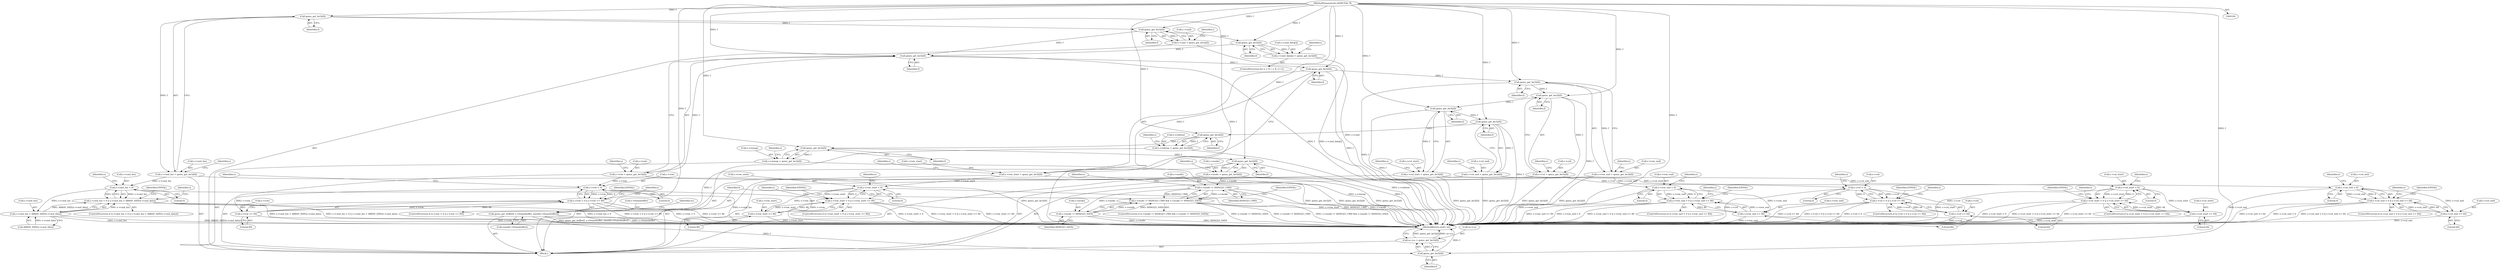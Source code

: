 digraph "0_qemu_ead7a57df37d2187813a121308213f41591bd811@pointer" {
"1000101" [label="(MethodParameterIn,QEMUFile *f)"];
"1000128" [label="(Call,qemu_get_be32(f))"];
"1000124" [label="(Call,s->cmd_len = qemu_get_be32(f))"];
"1000132" [label="(Call,s->cmd_len < 0)"];
"1000131" [label="(Call,s->cmd_len < 0 || s->cmd_len > ARRAY_SIZE(s->cmd_data))"];
"1000137" [label="(Call,s->cmd_len > ARRAY_SIZE(s->cmd_data))"];
"1000153" [label="(Call,qemu_get_be32(f))"];
"1000149" [label="(Call,s->cmd = qemu_get_be32(f))"];
"1000170" [label="(Call,qemu_get_be32(f))"];
"1000164" [label="(Call,s->cmd_data[i] = qemu_get_be32(f))"];
"1000176" [label="(Call,qemu_get_be32(f))"];
"1000172" [label="(Call,s->row = qemu_get_be32(f))"];
"1000180" [label="(Call,s->row < 0)"];
"1000179" [label="(Call,s->row < 0 || s->row >= 80)"];
"1000185" [label="(Call,s->row >= 80)"];
"1000198" [label="(Call,qemu_get_be32(f))"];
"1000194" [label="(Call,s->row_start = qemu_get_be32(f))"];
"1000202" [label="(Call,s->row_start < 0)"];
"1000201" [label="(Call,s->row_start < 0 || s->row_start >= 80)"];
"1000207" [label="(Call,s->row_start >= 80)"];
"1000220" [label="(Call,qemu_get_be32(f))"];
"1000216" [label="(Call,s->row_end = qemu_get_be32(f))"];
"1000224" [label="(Call,s->row_end < 0)"];
"1000223" [label="(Call,s->row_end < 0 || s->row_end >= 80)"];
"1000229" [label="(Call,s->row_end >= 80)"];
"1000242" [label="(Call,qemu_get_be32(f))"];
"1000238" [label="(Call,s->col = qemu_get_be32(f))"];
"1000246" [label="(Call,s->col < 0)"];
"1000245" [label="(Call,s->col < 0 || s->col >= 64)"];
"1000251" [label="(Call,s->col >= 64)"];
"1000264" [label="(Call,qemu_get_be32(f))"];
"1000260" [label="(Call,s->col_start = qemu_get_be32(f))"];
"1000268" [label="(Call,s->col_start < 0)"];
"1000267" [label="(Call,s->col_start < 0 || s->col_start >= 64)"];
"1000273" [label="(Call,s->col_start >= 64)"];
"1000286" [label="(Call,qemu_get_be32(f))"];
"1000282" [label="(Call,s->col_end = qemu_get_be32(f))"];
"1000290" [label="(Call,s->col_end < 0)"];
"1000289" [label="(Call,s->col_end < 0 || s->col_end >= 64)"];
"1000295" [label="(Call,s->col_end >= 64)"];
"1000308" [label="(Call,qemu_get_be32(f))"];
"1000304" [label="(Call,s->redraw = qemu_get_be32(f))"];
"1000314" [label="(Call,qemu_get_be32(f))"];
"1000310" [label="(Call,s->remap = qemu_get_be32(f))"];
"1000320" [label="(Call,qemu_get_be32(f))"];
"1000316" [label="(Call,s->mode = qemu_get_be32(f))"];
"1000324" [label="(Call,s->mode != SSD0323_CMD)"];
"1000323" [label="(Call,s->mode != SSD0323_CMD && s->mode != SSD0323_DATA)"];
"1000329" [label="(Call,s->mode != SSD0323_DATA)"];
"1000338" [label="(Call,qemu_get_buffer(f, s->framebuffer, sizeof(s->framebuffer)))"];
"1000351" [label="(Call,qemu_get_be32(f))"];
"1000347" [label="(Call,ss->cs = qemu_get_be32(f))"];
"1000224" [label="(Call,s->row_end < 0)"];
"1000133" [label="(Call,s->cmd_len)"];
"1000204" [label="(Identifier,s)"];
"1000283" [label="(Call,s->col_end)"];
"1000124" [label="(Call,s->cmd_len = qemu_get_be32(f))"];
"1000177" [label="(Identifier,f)"];
"1000226" [label="(Identifier,s)"];
"1000275" [label="(Identifier,s)"];
"1000137" [label="(Call,s->cmd_len > ARRAY_SIZE(s->cmd_data))"];
"1000277" [label="(Literal,64)"];
"1000134" [label="(Identifier,s)"];
"1000252" [label="(Call,s->col)"];
"1000203" [label="(Call,s->row_start)"];
"1000264" [label="(Call,qemu_get_be32(f))"];
"1000187" [label="(Identifier,s)"];
"1000250" [label="(Literal,0)"];
"1000129" [label="(Identifier,f)"];
"1000272" [label="(Literal,0)"];
"1000201" [label="(Call,s->row_start < 0 || s->row_start >= 80)"];
"1000233" [label="(Literal,80)"];
"1000139" [label="(Identifier,s)"];
"1000260" [label="(Call,s->col_start = qemu_get_be32(f))"];
"1000180" [label="(Call,s->row < 0)"];
"1000297" [label="(Identifier,s)"];
"1000312" [label="(Identifier,s)"];
"1000132" [label="(Call,s->cmd_len < 0)"];
"1000268" [label="(Call,s->col_start < 0)"];
"1000325" [label="(Call,s->mode)"];
"1000225" [label="(Call,s->row_end)"];
"1000308" [label="(Call,qemu_get_be32(f))"];
"1000172" [label="(Call,s->row = qemu_get_be32(f))"];
"1000246" [label="(Call,s->col < 0)"];
"1000179" [label="(Call,s->row < 0 || s->row >= 80)"];
"1000322" [label="(ControlStructure,if (s->mode != SSD0323_CMD && s->mode != SSD0323_DATA))"];
"1000181" [label="(Call,s->row)"];
"1000131" [label="(Call,s->cmd_len < 0 || s->cmd_len > ARRAY_SIZE(s->cmd_data))"];
"1000222" [label="(ControlStructure,if (s->row_end < 0 || s->row_end >= 80))"];
"1000270" [label="(Identifier,s)"];
"1000185" [label="(Call,s->row >= 80)"];
"1000316" [label="(Call,s->mode = qemu_get_be32(f))"];
"1000199" [label="(Identifier,f)"];
"1000339" [label="(Identifier,f)"];
"1000165" [label="(Call,s->cmd_data[i])"];
"1000209" [label="(Identifier,s)"];
"1000173" [label="(Call,s->row)"];
"1000299" [label="(Literal,64)"];
"1000330" [label="(Call,s->mode)"];
"1000194" [label="(Call,s->row_start = qemu_get_be32(f))"];
"1000265" [label="(Identifier,f)"];
"1000329" [label="(Call,s->mode != SSD0323_DATA)"];
"1000324" [label="(Call,s->mode != SSD0323_CMD)"];
"1000286" [label="(Call,qemu_get_be32(f))"];
"1000253" [label="(Identifier,s)"];
"1000333" [label="(Identifier,SSD0323_DATA)"];
"1000230" [label="(Call,s->row_end)"];
"1000198" [label="(Call,qemu_get_be32(f))"];
"1000261" [label="(Call,s->col_start)"];
"1000217" [label="(Call,s->row_end)"];
"1000138" [label="(Call,s->cmd_len)"];
"1000157" [label="(Identifier,i)"];
"1000229" [label="(Call,s->row_end >= 80)"];
"1000259" [label="(Identifier,EINVAL)"];
"1000189" [label="(Literal,80)"];
"1000306" [label="(Identifier,s)"];
"1000245" [label="(Call,s->col < 0 || s->col >= 64)"];
"1000242" [label="(Call,qemu_get_be32(f))"];
"1000284" [label="(Identifier,s)"];
"1000282" [label="(Call,s->col_end = qemu_get_be32(f))"];
"1000326" [label="(Identifier,s)"];
"1000323" [label="(Call,s->mode != SSD0323_CMD && s->mode != SSD0323_DATA)"];
"1000352" [label="(Identifier,f)"];
"1000148" [label="(Identifier,EINVAL)"];
"1000228" [label="(Literal,0)"];
"1000153" [label="(Call,qemu_get_be32(f))"];
"1000287" [label="(Identifier,f)"];
"1000303" [label="(Identifier,EINVAL)"];
"1000154" [label="(Identifier,f)"];
"1000305" [label="(Call,s->redraw)"];
"1000216" [label="(Call,s->row_end = qemu_get_be32(f))"];
"1000104" [label="(Block,)"];
"1000151" [label="(Identifier,s)"];
"1000267" [label="(Call,s->col_start < 0 || s->col_start >= 64)"];
"1000291" [label="(Call,s->col_end)"];
"1000141" [label="(Call,ARRAY_SIZE(s->cmd_data))"];
"1000200" [label="(ControlStructure,if (s->row_start < 0 || s->row_start >= 80))"];
"1000186" [label="(Call,s->row)"];
"1000184" [label="(Literal,0)"];
"1000309" [label="(Identifier,f)"];
"1000195" [label="(Call,s->row_start)"];
"1000343" [label="(Call,sizeof(s->framebuffer))"];
"1000314" [label="(Call,qemu_get_be32(f))"];
"1000155" [label="(ControlStructure,for (i = 0; i < 8; i++))"];
"1000337" [label="(Identifier,EINVAL)"];
"1000292" [label="(Identifier,s)"];
"1000269" [label="(Call,s->col_start)"];
"1000266" [label="(ControlStructure,if (s->col_start < 0 || s->col_start >= 64))"];
"1000211" [label="(Literal,80)"];
"1000240" [label="(Identifier,s)"];
"1000315" [label="(Identifier,f)"];
"1000248" [label="(Identifier,s)"];
"1000244" [label="(ControlStructure,if (s->col < 0 || s->col >= 64))"];
"1000318" [label="(Identifier,s)"];
"1000176" [label="(Call,qemu_get_be32(f))"];
"1000170" [label="(Call,qemu_get_be32(f))"];
"1000351" [label="(Call,qemu_get_be32(f))"];
"1000290" [label="(Call,s->col_end < 0)"];
"1000101" [label="(MethodParameterIn,QEMUFile *f)"];
"1000196" [label="(Identifier,s)"];
"1000349" [label="(Identifier,ss)"];
"1000149" [label="(Call,s->cmd = qemu_get_be32(f))"];
"1000163" [label="(Identifier,i)"];
"1000238" [label="(Call,s->col = qemu_get_be32(f))"];
"1000223" [label="(Call,s->row_end < 0 || s->row_end >= 80)"];
"1000304" [label="(Call,s->redraw = qemu_get_be32(f))"];
"1000193" [label="(Identifier,EINVAL)"];
"1000207" [label="(Call,s->row_start >= 80)"];
"1000320" [label="(Call,qemu_get_be32(f))"];
"1000262" [label="(Identifier,s)"];
"1000347" [label="(Call,ss->cs = qemu_get_be32(f))"];
"1000255" [label="(Literal,64)"];
"1000294" [label="(Literal,0)"];
"1000288" [label="(ControlStructure,if (s->col_end < 0 || s->col_end >= 64))"];
"1000338" [label="(Call,qemu_get_buffer(f, s->framebuffer, sizeof(s->framebuffer)))"];
"1000289" [label="(Call,s->col_end < 0 || s->col_end >= 64)"];
"1000239" [label="(Call,s->col)"];
"1000128" [label="(Call,qemu_get_be32(f))"];
"1000348" [label="(Call,ss->cs)"];
"1000321" [label="(Identifier,f)"];
"1000220" [label="(Call,qemu_get_be32(f))"];
"1000150" [label="(Call,s->cmd)"];
"1000218" [label="(Identifier,s)"];
"1000295" [label="(Call,s->col_end >= 64)"];
"1000296" [label="(Call,s->col_end)"];
"1000125" [label="(Call,s->cmd_len)"];
"1000247" [label="(Call,s->col)"];
"1000164" [label="(Call,s->cmd_data[i] = qemu_get_be32(f))"];
"1000182" [label="(Identifier,s)"];
"1000251" [label="(Call,s->col >= 64)"];
"1000171" [label="(Identifier,f)"];
"1000311" [label="(Call,s->remap)"];
"1000178" [label="(ControlStructure,if (s->row < 0 || s->row >= 80))"];
"1000130" [label="(ControlStructure,if (s->cmd_len < 0 || s->cmd_len > ARRAY_SIZE(s->cmd_data)))"];
"1000281" [label="(Identifier,EINVAL)"];
"1000328" [label="(Identifier,SSD0323_CMD)"];
"1000273" [label="(Call,s->col_start >= 64)"];
"1000221" [label="(Identifier,f)"];
"1000231" [label="(Identifier,s)"];
"1000215" [label="(Identifier,EINVAL)"];
"1000237" [label="(Identifier,EINVAL)"];
"1000206" [label="(Literal,0)"];
"1000331" [label="(Identifier,s)"];
"1000243" [label="(Identifier,f)"];
"1000340" [label="(Call,s->framebuffer)"];
"1000317" [label="(Call,s->mode)"];
"1000208" [label="(Call,s->row_start)"];
"1000353" [label="(MethodReturn,static int)"];
"1000202" [label="(Call,s->row_start < 0)"];
"1000274" [label="(Call,s->col_start)"];
"1000310" [label="(Call,s->remap = qemu_get_be32(f))"];
"1000136" [label="(Literal,0)"];
"1000101" -> "1000100"  [label="AST: "];
"1000101" -> "1000353"  [label="DDG: f"];
"1000101" -> "1000128"  [label="DDG: f"];
"1000101" -> "1000153"  [label="DDG: f"];
"1000101" -> "1000170"  [label="DDG: f"];
"1000101" -> "1000176"  [label="DDG: f"];
"1000101" -> "1000198"  [label="DDG: f"];
"1000101" -> "1000220"  [label="DDG: f"];
"1000101" -> "1000242"  [label="DDG: f"];
"1000101" -> "1000264"  [label="DDG: f"];
"1000101" -> "1000286"  [label="DDG: f"];
"1000101" -> "1000308"  [label="DDG: f"];
"1000101" -> "1000314"  [label="DDG: f"];
"1000101" -> "1000320"  [label="DDG: f"];
"1000101" -> "1000338"  [label="DDG: f"];
"1000101" -> "1000351"  [label="DDG: f"];
"1000128" -> "1000124"  [label="AST: "];
"1000128" -> "1000129"  [label="CFG: "];
"1000129" -> "1000128"  [label="AST: "];
"1000124" -> "1000128"  [label="CFG: "];
"1000128" -> "1000353"  [label="DDG: f"];
"1000128" -> "1000124"  [label="DDG: f"];
"1000128" -> "1000153"  [label="DDG: f"];
"1000124" -> "1000104"  [label="AST: "];
"1000125" -> "1000124"  [label="AST: "];
"1000134" -> "1000124"  [label="CFG: "];
"1000124" -> "1000353"  [label="DDG: qemu_get_be32(f)"];
"1000124" -> "1000132"  [label="DDG: s->cmd_len"];
"1000132" -> "1000131"  [label="AST: "];
"1000132" -> "1000136"  [label="CFG: "];
"1000133" -> "1000132"  [label="AST: "];
"1000136" -> "1000132"  [label="AST: "];
"1000139" -> "1000132"  [label="CFG: "];
"1000131" -> "1000132"  [label="CFG: "];
"1000132" -> "1000353"  [label="DDG: s->cmd_len"];
"1000132" -> "1000131"  [label="DDG: s->cmd_len"];
"1000132" -> "1000131"  [label="DDG: 0"];
"1000132" -> "1000137"  [label="DDG: s->cmd_len"];
"1000131" -> "1000130"  [label="AST: "];
"1000131" -> "1000137"  [label="CFG: "];
"1000137" -> "1000131"  [label="AST: "];
"1000148" -> "1000131"  [label="CFG: "];
"1000151" -> "1000131"  [label="CFG: "];
"1000131" -> "1000353"  [label="DDG: s->cmd_len < 0"];
"1000131" -> "1000353"  [label="DDG: s->cmd_len > ARRAY_SIZE(s->cmd_data)"];
"1000131" -> "1000353"  [label="DDG: s->cmd_len < 0 || s->cmd_len > ARRAY_SIZE(s->cmd_data)"];
"1000137" -> "1000131"  [label="DDG: s->cmd_len"];
"1000137" -> "1000131"  [label="DDG: ARRAY_SIZE(s->cmd_data)"];
"1000137" -> "1000141"  [label="CFG: "];
"1000138" -> "1000137"  [label="AST: "];
"1000141" -> "1000137"  [label="AST: "];
"1000137" -> "1000353"  [label="DDG: ARRAY_SIZE(s->cmd_data)"];
"1000137" -> "1000353"  [label="DDG: s->cmd_len"];
"1000141" -> "1000137"  [label="DDG: s->cmd_data"];
"1000153" -> "1000149"  [label="AST: "];
"1000153" -> "1000154"  [label="CFG: "];
"1000154" -> "1000153"  [label="AST: "];
"1000149" -> "1000153"  [label="CFG: "];
"1000153" -> "1000149"  [label="DDG: f"];
"1000153" -> "1000170"  [label="DDG: f"];
"1000153" -> "1000176"  [label="DDG: f"];
"1000149" -> "1000104"  [label="AST: "];
"1000150" -> "1000149"  [label="AST: "];
"1000157" -> "1000149"  [label="CFG: "];
"1000149" -> "1000353"  [label="DDG: s->cmd"];
"1000170" -> "1000164"  [label="AST: "];
"1000170" -> "1000171"  [label="CFG: "];
"1000171" -> "1000170"  [label="AST: "];
"1000164" -> "1000170"  [label="CFG: "];
"1000170" -> "1000164"  [label="DDG: f"];
"1000170" -> "1000176"  [label="DDG: f"];
"1000164" -> "1000155"  [label="AST: "];
"1000165" -> "1000164"  [label="AST: "];
"1000163" -> "1000164"  [label="CFG: "];
"1000164" -> "1000353"  [label="DDG: s->cmd_data[i]"];
"1000176" -> "1000172"  [label="AST: "];
"1000176" -> "1000177"  [label="CFG: "];
"1000177" -> "1000176"  [label="AST: "];
"1000172" -> "1000176"  [label="CFG: "];
"1000176" -> "1000353"  [label="DDG: f"];
"1000176" -> "1000172"  [label="DDG: f"];
"1000176" -> "1000198"  [label="DDG: f"];
"1000172" -> "1000104"  [label="AST: "];
"1000173" -> "1000172"  [label="AST: "];
"1000182" -> "1000172"  [label="CFG: "];
"1000172" -> "1000353"  [label="DDG: qemu_get_be32(f)"];
"1000172" -> "1000180"  [label="DDG: s->row"];
"1000180" -> "1000179"  [label="AST: "];
"1000180" -> "1000184"  [label="CFG: "];
"1000181" -> "1000180"  [label="AST: "];
"1000184" -> "1000180"  [label="AST: "];
"1000187" -> "1000180"  [label="CFG: "];
"1000179" -> "1000180"  [label="CFG: "];
"1000180" -> "1000353"  [label="DDG: s->row"];
"1000180" -> "1000179"  [label="DDG: s->row"];
"1000180" -> "1000179"  [label="DDG: 0"];
"1000180" -> "1000185"  [label="DDG: s->row"];
"1000179" -> "1000178"  [label="AST: "];
"1000179" -> "1000185"  [label="CFG: "];
"1000185" -> "1000179"  [label="AST: "];
"1000193" -> "1000179"  [label="CFG: "];
"1000196" -> "1000179"  [label="CFG: "];
"1000179" -> "1000353"  [label="DDG: s->row >= 80"];
"1000179" -> "1000353"  [label="DDG: s->row < 0 || s->row >= 80"];
"1000179" -> "1000353"  [label="DDG: s->row < 0"];
"1000185" -> "1000179"  [label="DDG: s->row"];
"1000185" -> "1000179"  [label="DDG: 80"];
"1000185" -> "1000189"  [label="CFG: "];
"1000186" -> "1000185"  [label="AST: "];
"1000189" -> "1000185"  [label="AST: "];
"1000185" -> "1000353"  [label="DDG: s->row"];
"1000198" -> "1000194"  [label="AST: "];
"1000198" -> "1000199"  [label="CFG: "];
"1000199" -> "1000198"  [label="AST: "];
"1000194" -> "1000198"  [label="CFG: "];
"1000198" -> "1000353"  [label="DDG: f"];
"1000198" -> "1000194"  [label="DDG: f"];
"1000198" -> "1000220"  [label="DDG: f"];
"1000194" -> "1000104"  [label="AST: "];
"1000195" -> "1000194"  [label="AST: "];
"1000204" -> "1000194"  [label="CFG: "];
"1000194" -> "1000353"  [label="DDG: qemu_get_be32(f)"];
"1000194" -> "1000202"  [label="DDG: s->row_start"];
"1000202" -> "1000201"  [label="AST: "];
"1000202" -> "1000206"  [label="CFG: "];
"1000203" -> "1000202"  [label="AST: "];
"1000206" -> "1000202"  [label="AST: "];
"1000209" -> "1000202"  [label="CFG: "];
"1000201" -> "1000202"  [label="CFG: "];
"1000202" -> "1000353"  [label="DDG: s->row_start"];
"1000202" -> "1000201"  [label="DDG: s->row_start"];
"1000202" -> "1000201"  [label="DDG: 0"];
"1000202" -> "1000207"  [label="DDG: s->row_start"];
"1000201" -> "1000200"  [label="AST: "];
"1000201" -> "1000207"  [label="CFG: "];
"1000207" -> "1000201"  [label="AST: "];
"1000215" -> "1000201"  [label="CFG: "];
"1000218" -> "1000201"  [label="CFG: "];
"1000201" -> "1000353"  [label="DDG: s->row_start < 0 || s->row_start >= 80"];
"1000201" -> "1000353"  [label="DDG: s->row_start >= 80"];
"1000201" -> "1000353"  [label="DDG: s->row_start < 0"];
"1000207" -> "1000201"  [label="DDG: s->row_start"];
"1000207" -> "1000201"  [label="DDG: 80"];
"1000207" -> "1000211"  [label="CFG: "];
"1000208" -> "1000207"  [label="AST: "];
"1000211" -> "1000207"  [label="AST: "];
"1000207" -> "1000353"  [label="DDG: s->row_start"];
"1000220" -> "1000216"  [label="AST: "];
"1000220" -> "1000221"  [label="CFG: "];
"1000221" -> "1000220"  [label="AST: "];
"1000216" -> "1000220"  [label="CFG: "];
"1000220" -> "1000353"  [label="DDG: f"];
"1000220" -> "1000216"  [label="DDG: f"];
"1000220" -> "1000242"  [label="DDG: f"];
"1000216" -> "1000104"  [label="AST: "];
"1000217" -> "1000216"  [label="AST: "];
"1000226" -> "1000216"  [label="CFG: "];
"1000216" -> "1000353"  [label="DDG: qemu_get_be32(f)"];
"1000216" -> "1000224"  [label="DDG: s->row_end"];
"1000224" -> "1000223"  [label="AST: "];
"1000224" -> "1000228"  [label="CFG: "];
"1000225" -> "1000224"  [label="AST: "];
"1000228" -> "1000224"  [label="AST: "];
"1000231" -> "1000224"  [label="CFG: "];
"1000223" -> "1000224"  [label="CFG: "];
"1000224" -> "1000353"  [label="DDG: s->row_end"];
"1000224" -> "1000223"  [label="DDG: s->row_end"];
"1000224" -> "1000223"  [label="DDG: 0"];
"1000224" -> "1000229"  [label="DDG: s->row_end"];
"1000223" -> "1000222"  [label="AST: "];
"1000223" -> "1000229"  [label="CFG: "];
"1000229" -> "1000223"  [label="AST: "];
"1000237" -> "1000223"  [label="CFG: "];
"1000240" -> "1000223"  [label="CFG: "];
"1000223" -> "1000353"  [label="DDG: s->row_end < 0 || s->row_end >= 80"];
"1000223" -> "1000353"  [label="DDG: s->row_end >= 80"];
"1000223" -> "1000353"  [label="DDG: s->row_end < 0"];
"1000229" -> "1000223"  [label="DDG: s->row_end"];
"1000229" -> "1000223"  [label="DDG: 80"];
"1000229" -> "1000233"  [label="CFG: "];
"1000230" -> "1000229"  [label="AST: "];
"1000233" -> "1000229"  [label="AST: "];
"1000229" -> "1000353"  [label="DDG: s->row_end"];
"1000242" -> "1000238"  [label="AST: "];
"1000242" -> "1000243"  [label="CFG: "];
"1000243" -> "1000242"  [label="AST: "];
"1000238" -> "1000242"  [label="CFG: "];
"1000242" -> "1000353"  [label="DDG: f"];
"1000242" -> "1000238"  [label="DDG: f"];
"1000242" -> "1000264"  [label="DDG: f"];
"1000238" -> "1000104"  [label="AST: "];
"1000239" -> "1000238"  [label="AST: "];
"1000248" -> "1000238"  [label="CFG: "];
"1000238" -> "1000353"  [label="DDG: qemu_get_be32(f)"];
"1000238" -> "1000246"  [label="DDG: s->col"];
"1000246" -> "1000245"  [label="AST: "];
"1000246" -> "1000250"  [label="CFG: "];
"1000247" -> "1000246"  [label="AST: "];
"1000250" -> "1000246"  [label="AST: "];
"1000253" -> "1000246"  [label="CFG: "];
"1000245" -> "1000246"  [label="CFG: "];
"1000246" -> "1000353"  [label="DDG: s->col"];
"1000246" -> "1000245"  [label="DDG: s->col"];
"1000246" -> "1000245"  [label="DDG: 0"];
"1000246" -> "1000251"  [label="DDG: s->col"];
"1000245" -> "1000244"  [label="AST: "];
"1000245" -> "1000251"  [label="CFG: "];
"1000251" -> "1000245"  [label="AST: "];
"1000259" -> "1000245"  [label="CFG: "];
"1000262" -> "1000245"  [label="CFG: "];
"1000245" -> "1000353"  [label="DDG: s->col >= 64"];
"1000245" -> "1000353"  [label="DDG: s->col < 0 || s->col >= 64"];
"1000245" -> "1000353"  [label="DDG: s->col < 0"];
"1000251" -> "1000245"  [label="DDG: s->col"];
"1000251" -> "1000245"  [label="DDG: 64"];
"1000251" -> "1000255"  [label="CFG: "];
"1000252" -> "1000251"  [label="AST: "];
"1000255" -> "1000251"  [label="AST: "];
"1000251" -> "1000353"  [label="DDG: s->col"];
"1000264" -> "1000260"  [label="AST: "];
"1000264" -> "1000265"  [label="CFG: "];
"1000265" -> "1000264"  [label="AST: "];
"1000260" -> "1000264"  [label="CFG: "];
"1000264" -> "1000353"  [label="DDG: f"];
"1000264" -> "1000260"  [label="DDG: f"];
"1000264" -> "1000286"  [label="DDG: f"];
"1000260" -> "1000104"  [label="AST: "];
"1000261" -> "1000260"  [label="AST: "];
"1000270" -> "1000260"  [label="CFG: "];
"1000260" -> "1000353"  [label="DDG: qemu_get_be32(f)"];
"1000260" -> "1000268"  [label="DDG: s->col_start"];
"1000268" -> "1000267"  [label="AST: "];
"1000268" -> "1000272"  [label="CFG: "];
"1000269" -> "1000268"  [label="AST: "];
"1000272" -> "1000268"  [label="AST: "];
"1000275" -> "1000268"  [label="CFG: "];
"1000267" -> "1000268"  [label="CFG: "];
"1000268" -> "1000353"  [label="DDG: s->col_start"];
"1000268" -> "1000267"  [label="DDG: s->col_start"];
"1000268" -> "1000267"  [label="DDG: 0"];
"1000268" -> "1000273"  [label="DDG: s->col_start"];
"1000267" -> "1000266"  [label="AST: "];
"1000267" -> "1000273"  [label="CFG: "];
"1000273" -> "1000267"  [label="AST: "];
"1000281" -> "1000267"  [label="CFG: "];
"1000284" -> "1000267"  [label="CFG: "];
"1000267" -> "1000353"  [label="DDG: s->col_start < 0"];
"1000267" -> "1000353"  [label="DDG: s->col_start < 0 || s->col_start >= 64"];
"1000267" -> "1000353"  [label="DDG: s->col_start >= 64"];
"1000273" -> "1000267"  [label="DDG: s->col_start"];
"1000273" -> "1000267"  [label="DDG: 64"];
"1000273" -> "1000277"  [label="CFG: "];
"1000274" -> "1000273"  [label="AST: "];
"1000277" -> "1000273"  [label="AST: "];
"1000273" -> "1000353"  [label="DDG: s->col_start"];
"1000286" -> "1000282"  [label="AST: "];
"1000286" -> "1000287"  [label="CFG: "];
"1000287" -> "1000286"  [label="AST: "];
"1000282" -> "1000286"  [label="CFG: "];
"1000286" -> "1000353"  [label="DDG: f"];
"1000286" -> "1000282"  [label="DDG: f"];
"1000286" -> "1000308"  [label="DDG: f"];
"1000282" -> "1000104"  [label="AST: "];
"1000283" -> "1000282"  [label="AST: "];
"1000292" -> "1000282"  [label="CFG: "];
"1000282" -> "1000353"  [label="DDG: qemu_get_be32(f)"];
"1000282" -> "1000290"  [label="DDG: s->col_end"];
"1000290" -> "1000289"  [label="AST: "];
"1000290" -> "1000294"  [label="CFG: "];
"1000291" -> "1000290"  [label="AST: "];
"1000294" -> "1000290"  [label="AST: "];
"1000297" -> "1000290"  [label="CFG: "];
"1000289" -> "1000290"  [label="CFG: "];
"1000290" -> "1000353"  [label="DDG: s->col_end"];
"1000290" -> "1000289"  [label="DDG: s->col_end"];
"1000290" -> "1000289"  [label="DDG: 0"];
"1000290" -> "1000295"  [label="DDG: s->col_end"];
"1000289" -> "1000288"  [label="AST: "];
"1000289" -> "1000295"  [label="CFG: "];
"1000295" -> "1000289"  [label="AST: "];
"1000303" -> "1000289"  [label="CFG: "];
"1000306" -> "1000289"  [label="CFG: "];
"1000289" -> "1000353"  [label="DDG: s->col_end < 0"];
"1000289" -> "1000353"  [label="DDG: s->col_end < 0 || s->col_end >= 64"];
"1000289" -> "1000353"  [label="DDG: s->col_end >= 64"];
"1000295" -> "1000289"  [label="DDG: s->col_end"];
"1000295" -> "1000289"  [label="DDG: 64"];
"1000295" -> "1000299"  [label="CFG: "];
"1000296" -> "1000295"  [label="AST: "];
"1000299" -> "1000295"  [label="AST: "];
"1000295" -> "1000353"  [label="DDG: s->col_end"];
"1000308" -> "1000304"  [label="AST: "];
"1000308" -> "1000309"  [label="CFG: "];
"1000309" -> "1000308"  [label="AST: "];
"1000304" -> "1000308"  [label="CFG: "];
"1000308" -> "1000304"  [label="DDG: f"];
"1000308" -> "1000314"  [label="DDG: f"];
"1000304" -> "1000104"  [label="AST: "];
"1000305" -> "1000304"  [label="AST: "];
"1000312" -> "1000304"  [label="CFG: "];
"1000304" -> "1000353"  [label="DDG: s->redraw"];
"1000314" -> "1000310"  [label="AST: "];
"1000314" -> "1000315"  [label="CFG: "];
"1000315" -> "1000314"  [label="AST: "];
"1000310" -> "1000314"  [label="CFG: "];
"1000314" -> "1000310"  [label="DDG: f"];
"1000314" -> "1000320"  [label="DDG: f"];
"1000310" -> "1000104"  [label="AST: "];
"1000311" -> "1000310"  [label="AST: "];
"1000318" -> "1000310"  [label="CFG: "];
"1000310" -> "1000353"  [label="DDG: s->remap"];
"1000320" -> "1000316"  [label="AST: "];
"1000320" -> "1000321"  [label="CFG: "];
"1000321" -> "1000320"  [label="AST: "];
"1000316" -> "1000320"  [label="CFG: "];
"1000320" -> "1000353"  [label="DDG: f"];
"1000320" -> "1000316"  [label="DDG: f"];
"1000320" -> "1000338"  [label="DDG: f"];
"1000316" -> "1000104"  [label="AST: "];
"1000317" -> "1000316"  [label="AST: "];
"1000326" -> "1000316"  [label="CFG: "];
"1000316" -> "1000353"  [label="DDG: qemu_get_be32(f)"];
"1000316" -> "1000324"  [label="DDG: s->mode"];
"1000324" -> "1000323"  [label="AST: "];
"1000324" -> "1000328"  [label="CFG: "];
"1000325" -> "1000324"  [label="AST: "];
"1000328" -> "1000324"  [label="AST: "];
"1000331" -> "1000324"  [label="CFG: "];
"1000323" -> "1000324"  [label="CFG: "];
"1000324" -> "1000353"  [label="DDG: SSD0323_CMD"];
"1000324" -> "1000353"  [label="DDG: s->mode"];
"1000324" -> "1000323"  [label="DDG: s->mode"];
"1000324" -> "1000323"  [label="DDG: SSD0323_CMD"];
"1000324" -> "1000329"  [label="DDG: s->mode"];
"1000323" -> "1000322"  [label="AST: "];
"1000323" -> "1000329"  [label="CFG: "];
"1000329" -> "1000323"  [label="AST: "];
"1000337" -> "1000323"  [label="CFG: "];
"1000339" -> "1000323"  [label="CFG: "];
"1000323" -> "1000353"  [label="DDG: s->mode != SSD0323_DATA"];
"1000323" -> "1000353"  [label="DDG: s->mode != SSD0323_CMD"];
"1000323" -> "1000353"  [label="DDG: s->mode != SSD0323_CMD && s->mode != SSD0323_DATA"];
"1000329" -> "1000323"  [label="DDG: s->mode"];
"1000329" -> "1000323"  [label="DDG: SSD0323_DATA"];
"1000329" -> "1000333"  [label="CFG: "];
"1000330" -> "1000329"  [label="AST: "];
"1000333" -> "1000329"  [label="AST: "];
"1000329" -> "1000353"  [label="DDG: SSD0323_DATA"];
"1000329" -> "1000353"  [label="DDG: s->mode"];
"1000338" -> "1000104"  [label="AST: "];
"1000338" -> "1000343"  [label="CFG: "];
"1000339" -> "1000338"  [label="AST: "];
"1000340" -> "1000338"  [label="AST: "];
"1000343" -> "1000338"  [label="AST: "];
"1000349" -> "1000338"  [label="CFG: "];
"1000338" -> "1000353"  [label="DDG: qemu_get_buffer(f, s->framebuffer, sizeof(s->framebuffer))"];
"1000338" -> "1000353"  [label="DDG: s->framebuffer"];
"1000338" -> "1000351"  [label="DDG: f"];
"1000351" -> "1000347"  [label="AST: "];
"1000351" -> "1000352"  [label="CFG: "];
"1000352" -> "1000351"  [label="AST: "];
"1000347" -> "1000351"  [label="CFG: "];
"1000351" -> "1000353"  [label="DDG: f"];
"1000351" -> "1000347"  [label="DDG: f"];
"1000347" -> "1000104"  [label="AST: "];
"1000348" -> "1000347"  [label="AST: "];
"1000353" -> "1000347"  [label="CFG: "];
"1000347" -> "1000353"  [label="DDG: qemu_get_be32(f)"];
"1000347" -> "1000353"  [label="DDG: ss->cs"];
}
